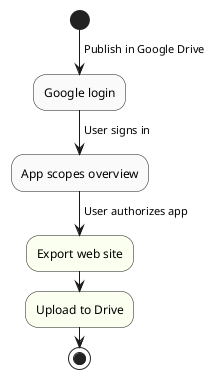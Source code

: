 @startuml
start
->Publish in Google Drive;
#fafafa:Google login;
->User signs in;
#fafafa:App scopes overview;
->User authorizes app;
#fafff0:Export web site;
#fafff0:Upload to Drive;
stop
@enduml